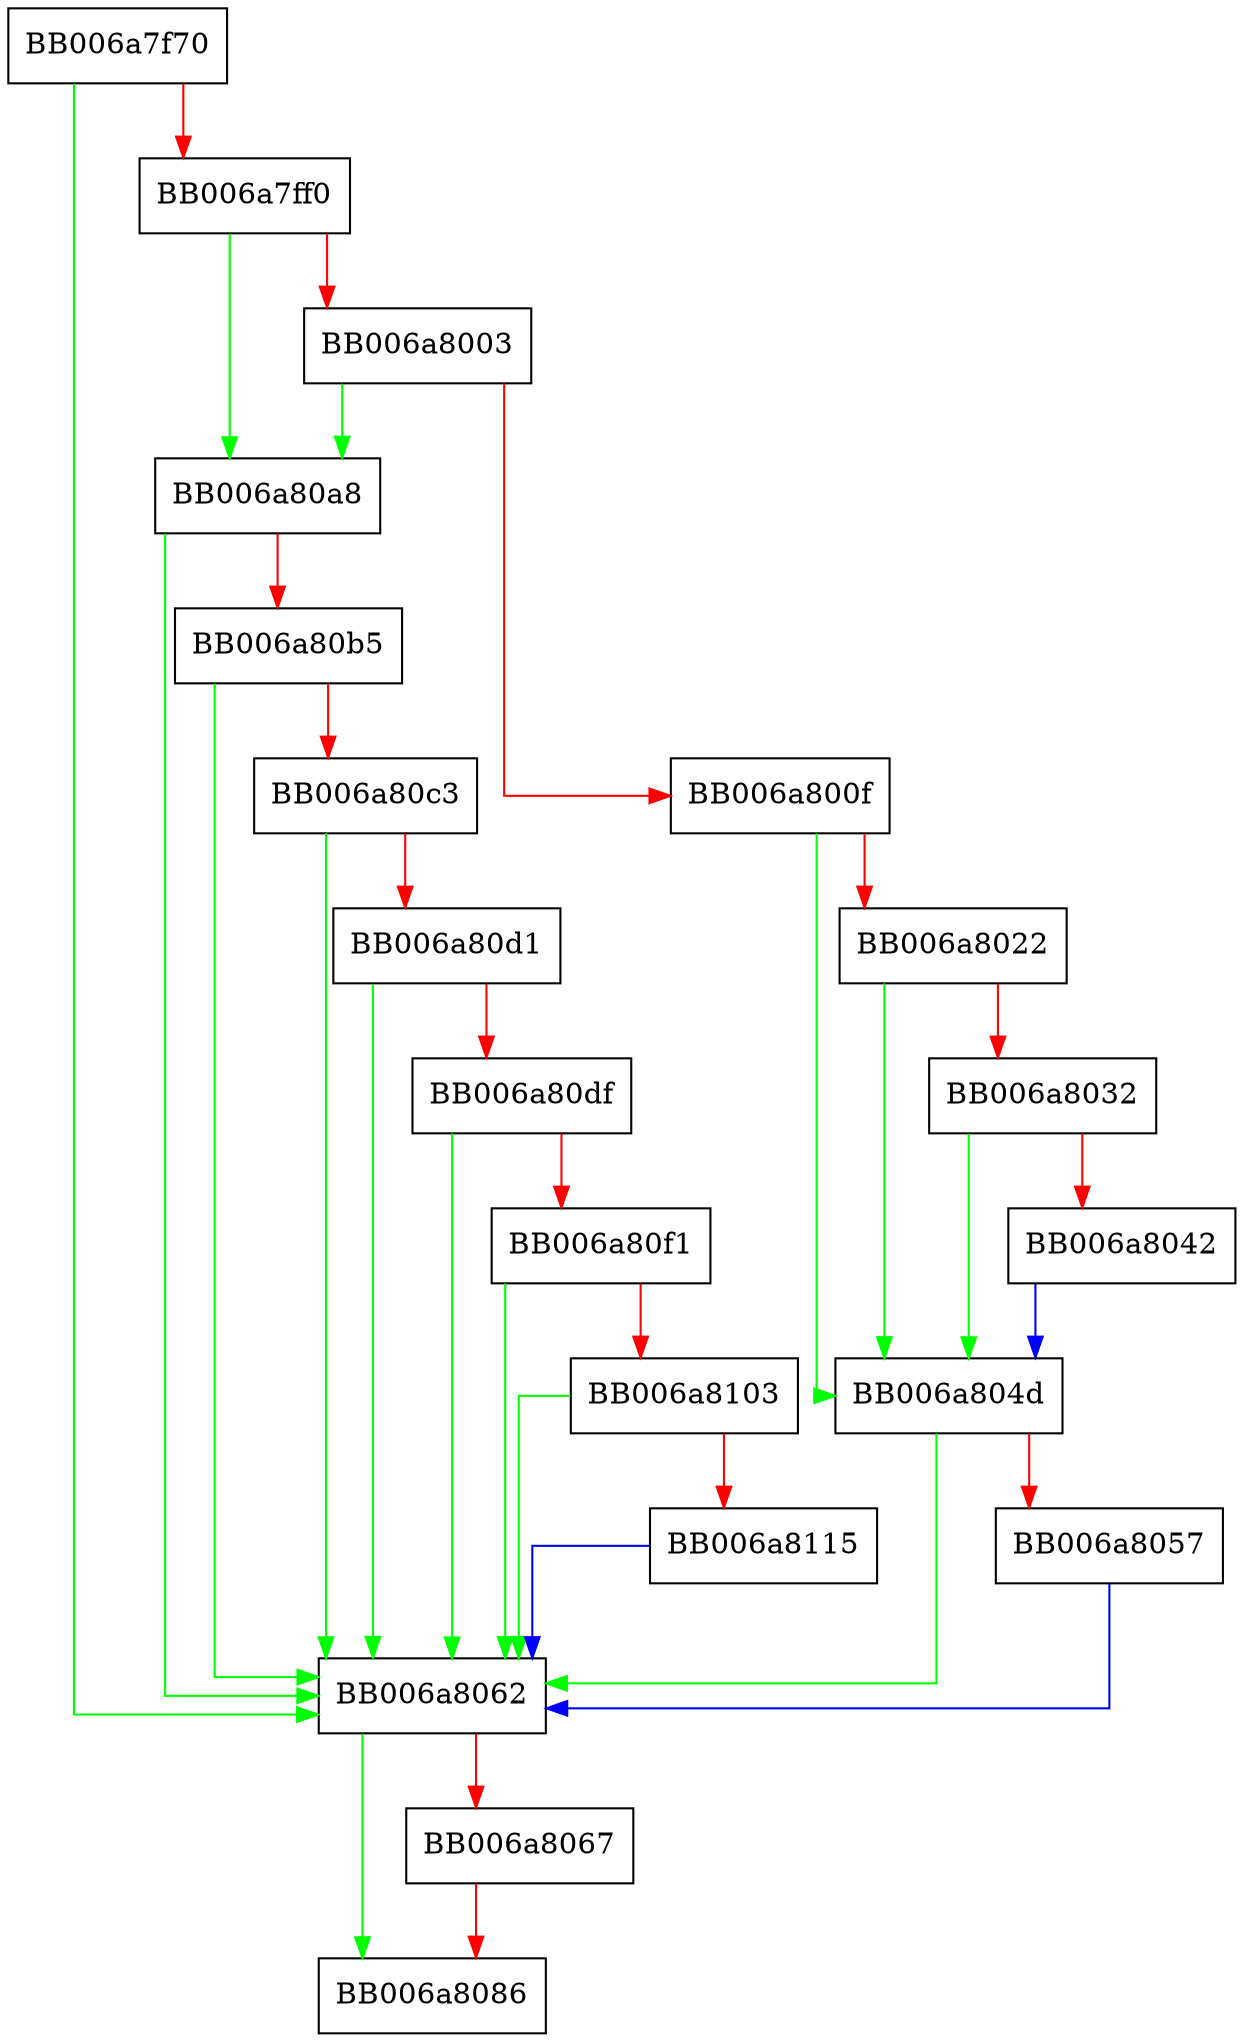 digraph ossl_blake2b_final {
  node [shape="box"];
  graph [splines=ortho];
  BB006a7f70 -> BB006a8062 [color="green"];
  BB006a7f70 -> BB006a7ff0 [color="red"];
  BB006a7ff0 -> BB006a80a8 [color="green"];
  BB006a7ff0 -> BB006a8003 [color="red"];
  BB006a8003 -> BB006a80a8 [color="green"];
  BB006a8003 -> BB006a800f [color="red"];
  BB006a800f -> BB006a804d [color="green"];
  BB006a800f -> BB006a8022 [color="red"];
  BB006a8022 -> BB006a804d [color="green"];
  BB006a8022 -> BB006a8032 [color="red"];
  BB006a8032 -> BB006a804d [color="green"];
  BB006a8032 -> BB006a8042 [color="red"];
  BB006a8042 -> BB006a804d [color="blue"];
  BB006a804d -> BB006a8062 [color="green"];
  BB006a804d -> BB006a8057 [color="red"];
  BB006a8057 -> BB006a8062 [color="blue"];
  BB006a8062 -> BB006a8086 [color="green"];
  BB006a8062 -> BB006a8067 [color="red"];
  BB006a8067 -> BB006a8086 [color="red"];
  BB006a80a8 -> BB006a8062 [color="green"];
  BB006a80a8 -> BB006a80b5 [color="red"];
  BB006a80b5 -> BB006a8062 [color="green"];
  BB006a80b5 -> BB006a80c3 [color="red"];
  BB006a80c3 -> BB006a8062 [color="green"];
  BB006a80c3 -> BB006a80d1 [color="red"];
  BB006a80d1 -> BB006a8062 [color="green"];
  BB006a80d1 -> BB006a80df [color="red"];
  BB006a80df -> BB006a8062 [color="green"];
  BB006a80df -> BB006a80f1 [color="red"];
  BB006a80f1 -> BB006a8062 [color="green"];
  BB006a80f1 -> BB006a8103 [color="red"];
  BB006a8103 -> BB006a8062 [color="green"];
  BB006a8103 -> BB006a8115 [color="red"];
  BB006a8115 -> BB006a8062 [color="blue"];
}